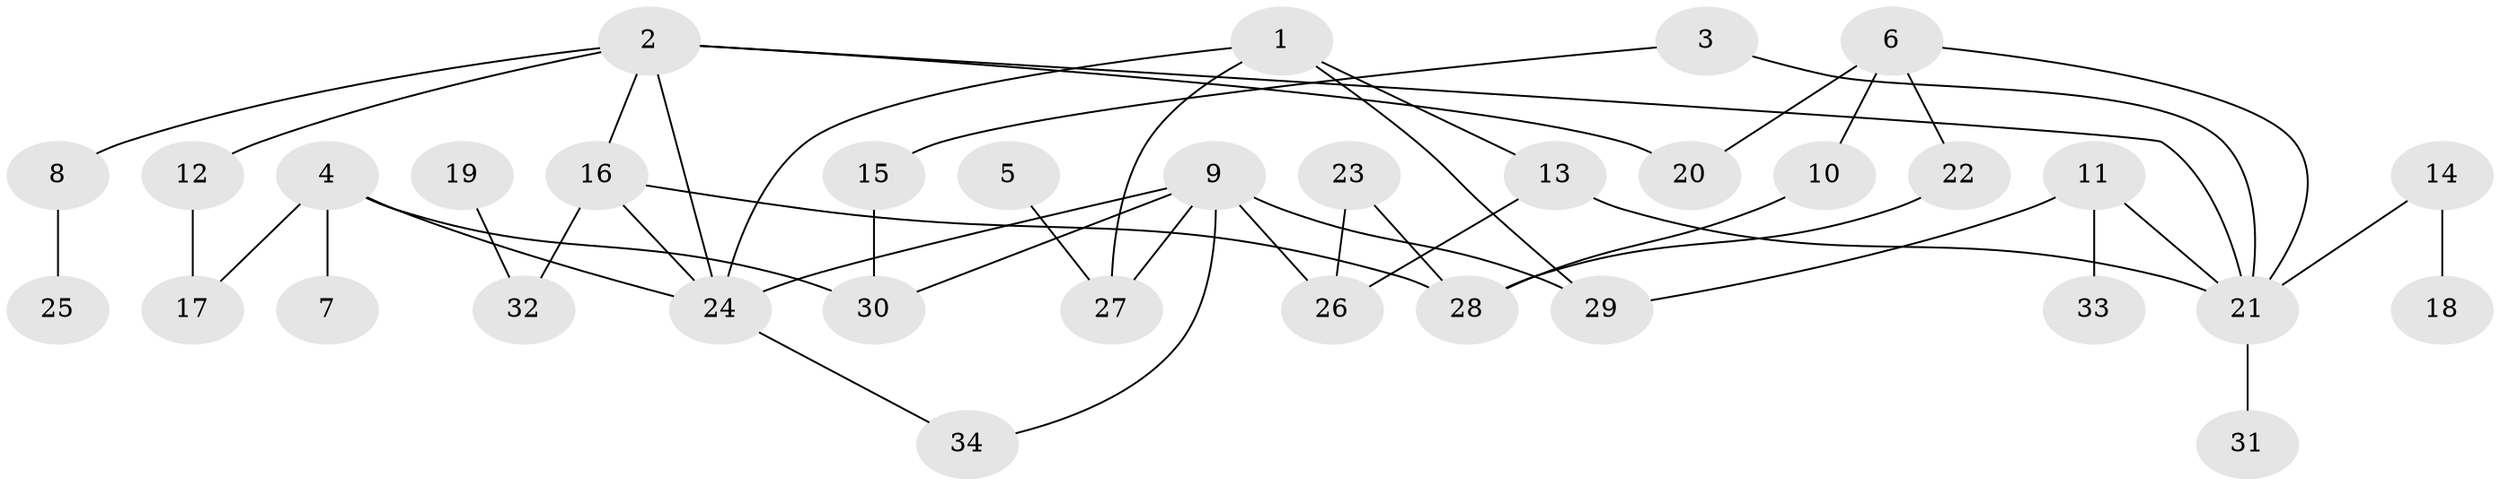 // original degree distribution, {4: 0.07462686567164178, 6: 0.04477611940298507, 2: 0.34328358208955223, 3: 0.208955223880597, 1: 0.2835820895522388, 5: 0.04477611940298507}
// Generated by graph-tools (version 1.1) at 2025/01/03/09/25 03:01:12]
// undirected, 34 vertices, 47 edges
graph export_dot {
graph [start="1"]
  node [color=gray90,style=filled];
  1;
  2;
  3;
  4;
  5;
  6;
  7;
  8;
  9;
  10;
  11;
  12;
  13;
  14;
  15;
  16;
  17;
  18;
  19;
  20;
  21;
  22;
  23;
  24;
  25;
  26;
  27;
  28;
  29;
  30;
  31;
  32;
  33;
  34;
  1 -- 13 [weight=1.0];
  1 -- 24 [weight=1.0];
  1 -- 27 [weight=1.0];
  1 -- 29 [weight=1.0];
  2 -- 8 [weight=1.0];
  2 -- 12 [weight=1.0];
  2 -- 16 [weight=1.0];
  2 -- 20 [weight=1.0];
  2 -- 21 [weight=1.0];
  2 -- 24 [weight=1.0];
  3 -- 15 [weight=1.0];
  3 -- 21 [weight=1.0];
  4 -- 7 [weight=1.0];
  4 -- 17 [weight=1.0];
  4 -- 24 [weight=1.0];
  4 -- 30 [weight=1.0];
  5 -- 27 [weight=1.0];
  6 -- 10 [weight=1.0];
  6 -- 20 [weight=1.0];
  6 -- 21 [weight=1.0];
  6 -- 22 [weight=1.0];
  8 -- 25 [weight=1.0];
  9 -- 24 [weight=1.0];
  9 -- 26 [weight=1.0];
  9 -- 27 [weight=1.0];
  9 -- 29 [weight=1.0];
  9 -- 30 [weight=1.0];
  9 -- 34 [weight=1.0];
  10 -- 28 [weight=1.0];
  11 -- 21 [weight=1.0];
  11 -- 29 [weight=1.0];
  11 -- 33 [weight=1.0];
  12 -- 17 [weight=1.0];
  13 -- 21 [weight=1.0];
  13 -- 26 [weight=1.0];
  14 -- 18 [weight=1.0];
  14 -- 21 [weight=1.0];
  15 -- 30 [weight=1.0];
  16 -- 24 [weight=1.0];
  16 -- 28 [weight=1.0];
  16 -- 32 [weight=1.0];
  19 -- 32 [weight=1.0];
  21 -- 31 [weight=1.0];
  22 -- 28 [weight=1.0];
  23 -- 26 [weight=1.0];
  23 -- 28 [weight=1.0];
  24 -- 34 [weight=1.0];
}
